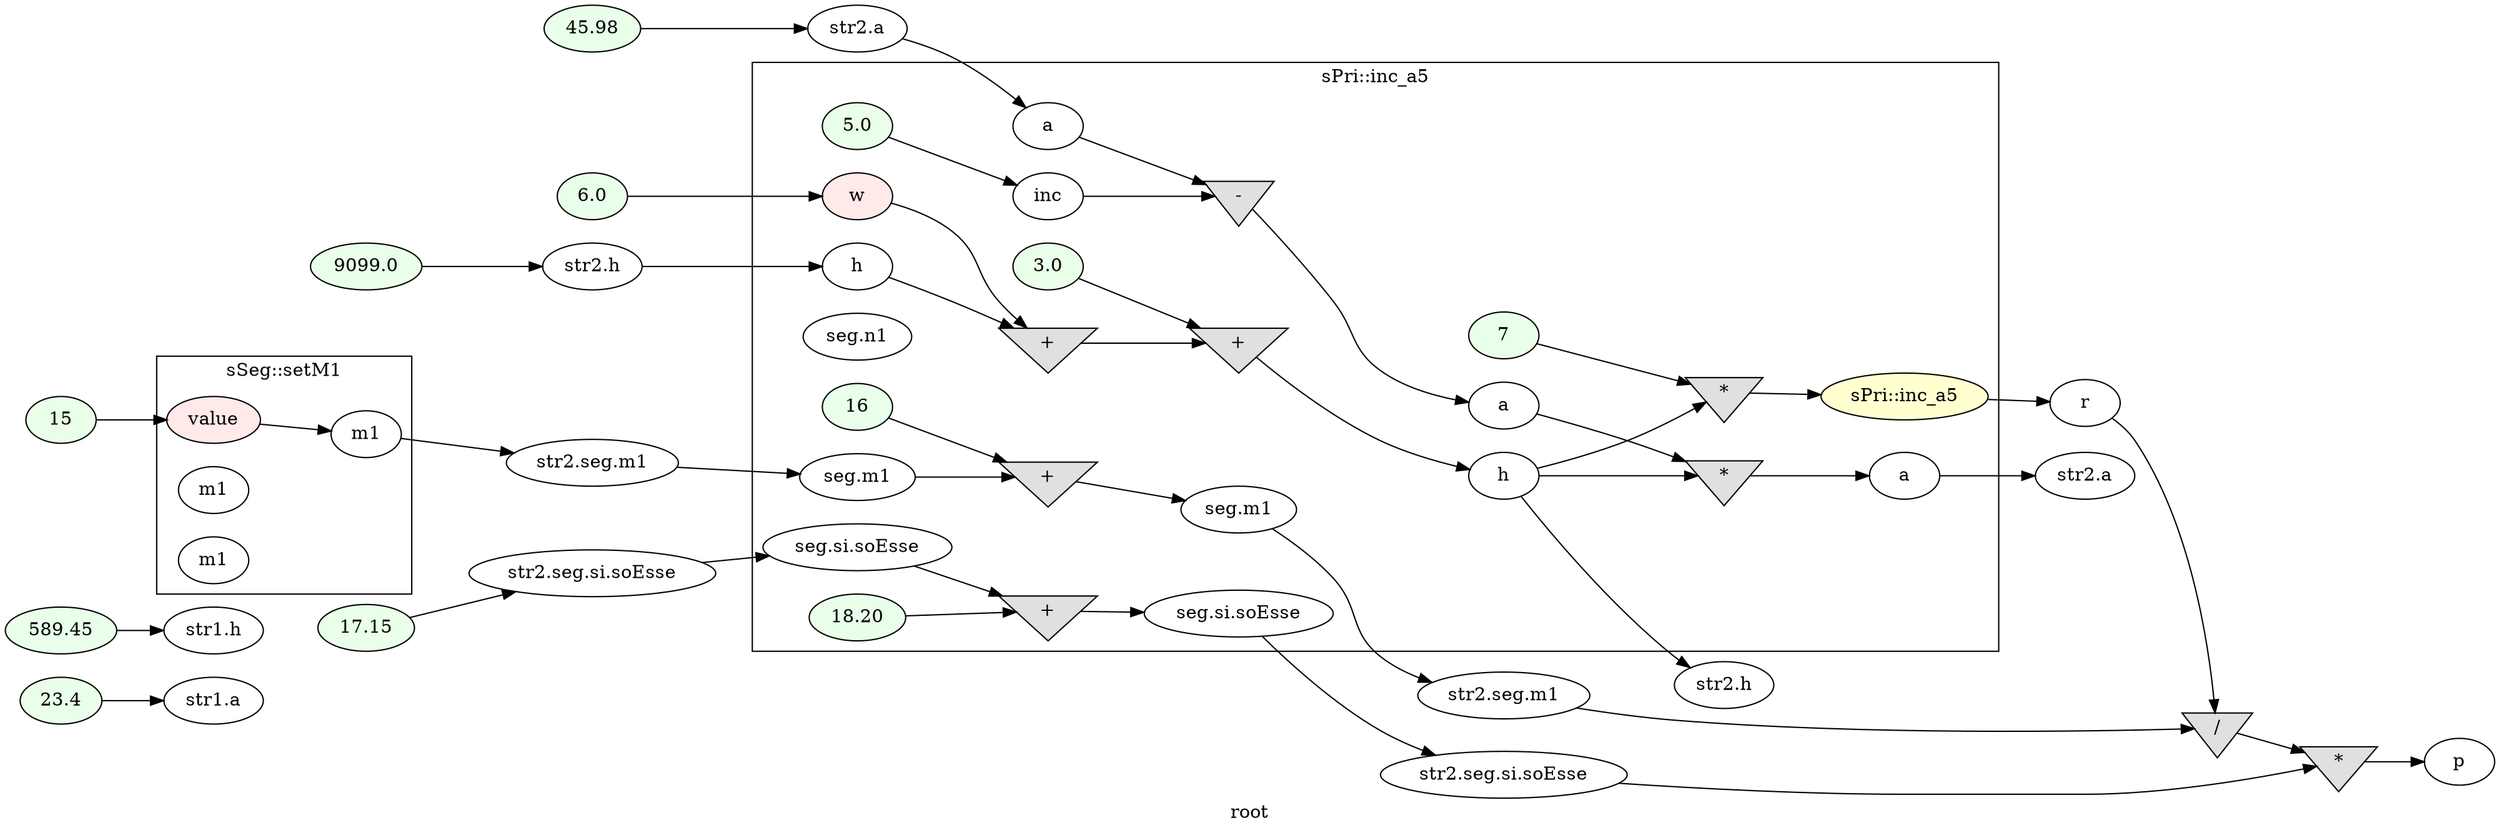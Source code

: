 digraph G
{
rankdir=LR;
label = "root";
	node_000042 [ label = "23.4", style=filled, fillcolor="#E9FFE9", startingline=43 ]
	node_000043 [ label = "str1.a", startingline=43 ]
	node_000044 [ label = "589.45", style=filled, fillcolor="#E9FFE9", startingline=44 ]
	node_000045 [ label = "str1.h", startingline=44 ]
	node_000046 [ label = "45.98", style=filled, fillcolor="#E9FFE9", startingline=46 ]
	node_000047 [ label = "str2.a", startingline=46 ]
	node_000048 [ label = "9099.0", style=filled, fillcolor="#E9FFE9", startingline=47 ]
	node_000049 [ label = "str2.h", startingline=47 ]
	node_000050 [ label = "15", style=filled, fillcolor="#E9FFE9", startingline=49 ]
	node_000055 [ label = "str2.seg.m1", startingline=49 ]
	node_000056 [ label = "17.15", style=filled, fillcolor="#E9FFE9", startingline=50 ]
	node_000057 [ label = "str2.seg.si.soEsse", startingline=50 ]
	node_000058 [ label = "6.0", style=filled, fillcolor="#E9FFE9", startingline=52 ]
	node_000084 [ label = "str2.seg.si.soEsse", startingline=52 ]
	node_000085 [ label = "str2.seg.m1", startingline=52 ]
	node_000086 [ label = "str2.h", startingline=52 ]
	node_000087 [ label = "str2.a", startingline=52 ]
	node_000088 [ label = "r", startingline=52 ]
	node_000089 [ label = "/", shape=invtriangle, style=filled, fillcolor="#E0E0E0", startingline=54 ]
	node_000090 [ label = "*", shape=invtriangle, style=filled, fillcolor="#E0E0E0", startingline=54 ]
	node_000091 [ label = "p", startingline=54 ]
subgraph cluster_8 {
label = "sSeg::setM1";
parent = "G";
startingline = 49;
	node_000051 [ label = "value", style=filled, fillcolor="#FFE9E9", startingline=15 ]
	node_000052 [ label = "m1", startingline=-2 ]
	node_000053 [ label = "m1", startingline=17 ]
	node_000054 [ label = "m1", startingline=16 ]
}
subgraph cluster_9 {
label = "sPri::inc_a5";
parent = "G";
startingline = 52;
	node_000059 [ label = "w", style=filled, fillcolor="#FFE9E9", startingline=27 ]
	node_000060 [ label = "seg.si.soEsse", startingline=-2 ]
	node_000061 [ label = "seg.m1", startingline=-2 ]
	node_000062 [ label = "seg.n1", startingline=-2 ]
	node_000063 [ label = "h", startingline=-2 ]
	node_000064 [ label = "a", startingline=-2 ]
	node_000065 [ label = "5.0", style=filled, fillcolor="#E9FFE9", startingline=30 ]
	node_000066 [ label = "inc", startingline=30 ]
	node_000067 [ label = "-", shape=invtriangle, style=filled, fillcolor="#E0E0E0", startingline=31 ]
	node_000068 [ label = "a", startingline=31 ]
	node_000069 [ label = "+", shape=invtriangle, style=filled, fillcolor="#E0E0E0", startingline=32 ]
	node_000070 [ label = "3.0", style=filled, fillcolor="#E9FFE9", startingline=32 ]
	node_000071 [ label = "+", shape=invtriangle, style=filled, fillcolor="#E0E0E0", startingline=32 ]
	node_000072 [ label = "*", shape=invtriangle, style=filled, fillcolor="#E0E0E0", startingline=33 ]
	node_000073 [ label = "16", style=filled, fillcolor="#E9FFE9", startingline=34 ]
	node_000074 [ label = "+", shape=invtriangle, style=filled, fillcolor="#E0E0E0", startingline=34 ]
	node_000075 [ label = "18.20", style=filled, fillcolor="#E9FFE9", startingline=35 ]
	node_000076 [ label = "+", shape=invtriangle, style=filled, fillcolor="#E0E0E0", startingline=35 ]
	node_000077 [ label = "7", style=filled, fillcolor="#E9FFE9", startingline=36 ]
	node_000078 [ label = "*", shape=invtriangle, style=filled, fillcolor="#E0E0E0", startingline=36 ]
	node_000079 [ label = "sPri::inc_a5", style=filled, fillcolor="#FFFFD0", startingline=36 ]
	node_000080 [ label = "seg.si.soEsse", startingline=28 ]
	node_000081 [ label = "seg.m1", startingline=28 ]
	node_000082 [ label = "h", startingline=28 ]
	node_000083 [ label = "a", startingline=28 ]
}
	node_000042 -> node_000043
	node_000044 -> node_000045
	node_000046 -> node_000047
	node_000047 -> node_000064
	node_000048 -> node_000049
	node_000049 -> node_000063
	node_000050 -> node_000051
	node_000055 -> node_000061
	node_000056 -> node_000057
	node_000057 -> node_000060
	node_000058 -> node_000059
	node_000084 -> node_000090
	node_000085 -> node_000089
	node_000088 -> node_000089
	node_000089 -> node_000090
	node_000090 -> node_000091
	node_000051 -> node_000054
	node_000054 -> node_000055
	node_000059 -> node_000069
	node_000060 -> node_000076
	node_000061 -> node_000074
	node_000063 -> node_000069
	node_000064 -> node_000067
	node_000065 -> node_000066
	node_000066 -> node_000067
	node_000067 -> node_000068
	node_000068 -> node_000072
	node_000069 -> node_000071
	node_000070 -> node_000071
	node_000071 -> node_000082
	node_000072 -> node_000083
	node_000073 -> node_000074
	node_000074 -> node_000081
	node_000075 -> node_000076
	node_000076 -> node_000080
	node_000077 -> node_000078
	node_000078 -> node_000079
	node_000079 -> node_000088
	node_000080 -> node_000084
	node_000081 -> node_000085
	node_000082 -> node_000072
	node_000082 -> node_000078
	node_000082 -> node_000086
	node_000083 -> node_000087
}
